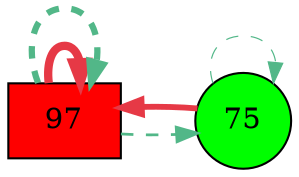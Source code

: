 digraph G{
rankdir=LR;
97 [style=filled, shape=box, fillcolor="#fe0000", label="97"];
75 [style=filled, shape=circle, fillcolor="#00fe00", label="75"];
97 -> 97 [color="#e63946",penwidth=4.00];
75 -> 97 [color="#e63946",penwidth=2.80];
97 -> 97 [color="#52b788",style=dashed,penwidth=3.00];
97 -> 75 [color="#52b788",style=dashed,penwidth=1.32];
75 -> 75 [color="#52b788",style=dashed,penwidth=0.57];
}